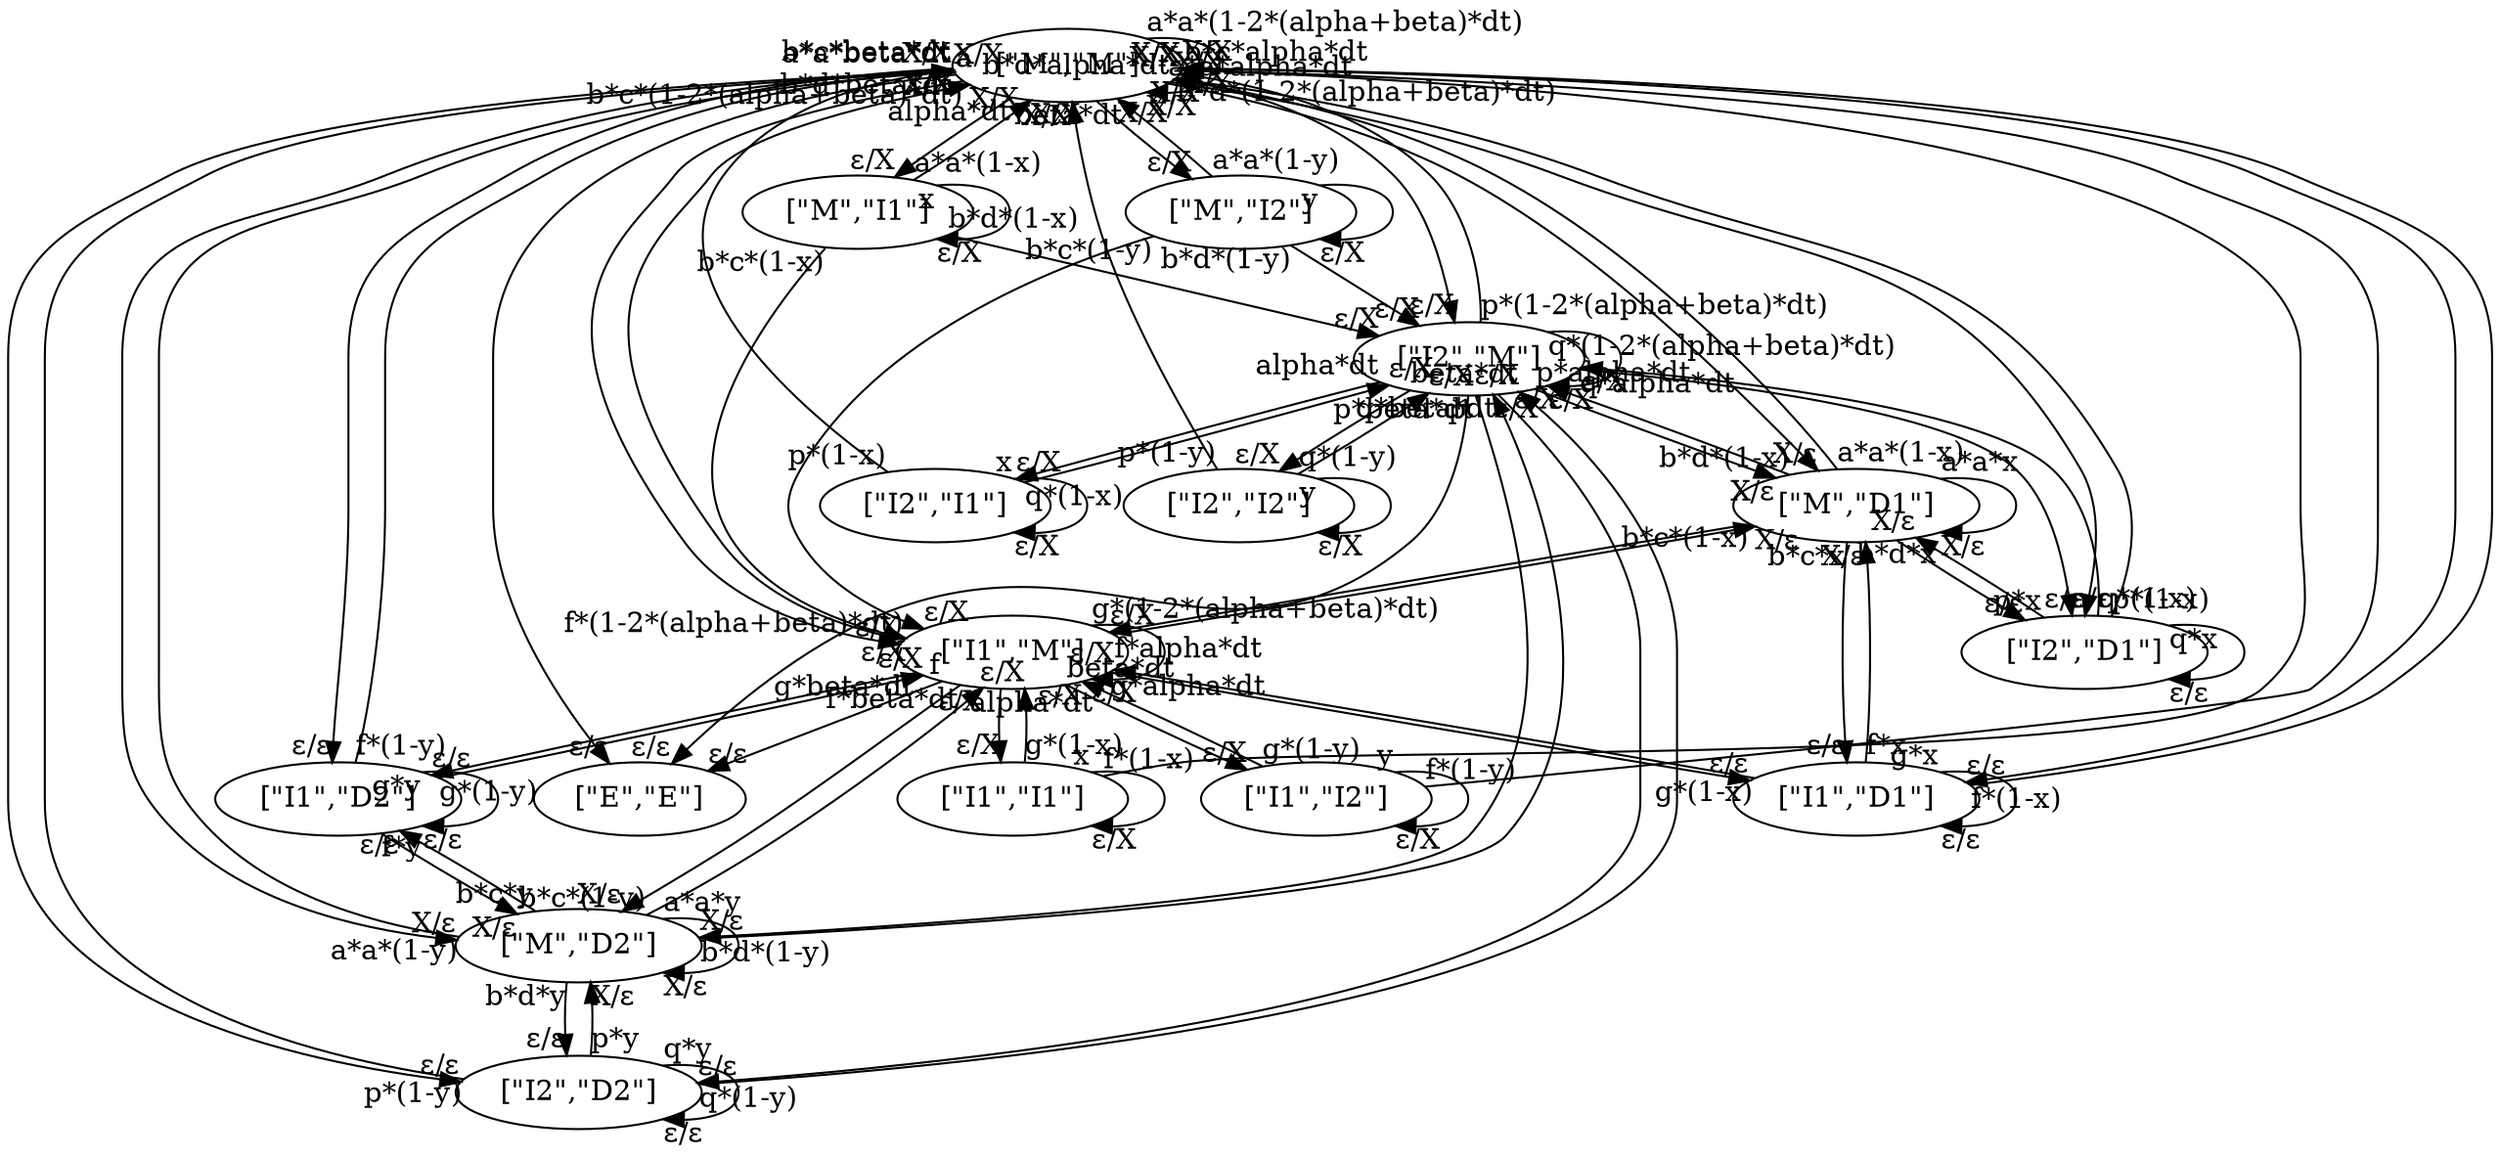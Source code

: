 digraph G {
 0 [label="[\"M\",\"M\"]"];
 1 [label="[\"M\",\"I1\"]"];
 2 [label="[\"M\",\"I2\"]"];
 3 [label="[\"M\",\"D1\"]"];
 4 [label="[\"M\",\"D2\"]"];
 5 [label="[\"I1\",\"M\"]"];
 6 [label="[\"I1\",\"I1\"]"];
 7 [label="[\"I1\",\"I2\"]"];
 8 [label="[\"I1\",\"D1\"]"];
 9 [label="[\"I1\",\"D2\"]"];
 10 [label="[\"I2\",\"M\"]"];
 11 [label="[\"I2\",\"I1\"]"];
 12 [label="[\"I2\",\"I2\"]"];
 13 [label="[\"I2\",\"D1\"]"];
 14 [label="[\"I2\",\"D2\"]"];
 15 [label="[\"E\",\"E\"]"];

 0 -> 1 [headlabel="&epsilon;/X",taillabel="alpha*dt"];
 0 -> 2 [headlabel="&epsilon;/X",taillabel="beta*dt"];
 0 -> 0 [headlabel="X/X",taillabel="a*a*(1-2*(alpha+beta)*dt)"];
 0 -> 3 [headlabel="X/&epsilon;",taillabel="a*a*alpha*dt"];
 0 -> 4 [headlabel="X/&epsilon;",taillabel="a*a*beta*dt"];
 0 -> 5 [headlabel="&epsilon;/X",taillabel="b*c*(1-2*(alpha+beta)*dt)"];
 0 -> 8 [headlabel="&epsilon;/&epsilon;",taillabel="b*c*alpha*dt"];
 0 -> 9 [headlabel="&epsilon;/&epsilon;",taillabel="b*c*beta*dt"];
 0 -> 10 [headlabel="&epsilon;/X",taillabel="b*d*(1-2*(alpha+beta)*dt)"];
 0 -> 13 [headlabel="&epsilon;/&epsilon;",taillabel="b*d*alpha*dt"];
 0 -> 14 [headlabel="&epsilon;/&epsilon;",taillabel="b*d*beta*dt"];
 0 -> 15 [headlabel="&epsilon;/&epsilon;",taillabel="a"];

 1 -> 1 [headlabel="&epsilon;/X",taillabel="x"];
 1 -> 0 [headlabel="X/X",taillabel="a*a*(1-x)"];
 1 -> 5 [headlabel="&epsilon;/X",taillabel="b*c*(1-x)"];
 1 -> 10 [headlabel="&epsilon;/X",taillabel="b*d*(1-x)"];

 2 -> 2 [headlabel="&epsilon;/X",taillabel="y"];
 2 -> 0 [headlabel="X/X",taillabel="a*a*(1-y)"];
 2 -> 5 [headlabel="&epsilon;/X",taillabel="b*c*(1-y)"];
 2 -> 10 [headlabel="&epsilon;/X",taillabel="b*d*(1-y)"];

 3 -> 0 [headlabel="X/X",taillabel="a*a*(1-x)"];
 3 -> 3 [headlabel="X/&epsilon;",taillabel="a*a*x"];
 3 -> 5 [headlabel="&epsilon;/X",taillabel="b*c*(1-x)"];
 3 -> 8 [headlabel="&epsilon;/&epsilon;",taillabel="b*c*x"];
 3 -> 10 [headlabel="&epsilon;/X",taillabel="b*d*(1-x)"];
 3 -> 13 [headlabel="&epsilon;/&epsilon;",taillabel="b*d*x"];

 4 -> 0 [headlabel="X/X",taillabel="a*a*(1-y)"];
 4 -> 4 [headlabel="X/&epsilon;",taillabel="a*a*y"];
 4 -> 5 [headlabel="&epsilon;/X",taillabel="b*c*(1-y)"];
 4 -> 9 [headlabel="&epsilon;/&epsilon;",taillabel="b*c*y"];
 4 -> 10 [headlabel="&epsilon;/X",taillabel="b*d*(1-y)"];
 4 -> 14 [headlabel="&epsilon;/&epsilon;",taillabel="b*d*y"];

 5 -> 6 [headlabel="&epsilon;/X",taillabel="alpha*dt"];
 5 -> 7 [headlabel="&epsilon;/X",taillabel="beta*dt"];
 5 -> 0 [headlabel="X/X",taillabel="f*(1-2*(alpha+beta)*dt)"];
 5 -> 3 [headlabel="X/&epsilon;",taillabel="f*alpha*dt"];
 5 -> 4 [headlabel="X/&epsilon;",taillabel="f*beta*dt"];
 5 -> 5 [headlabel="&epsilon;/X",taillabel="g*(1-2*(alpha+beta)*dt)"];
 5 -> 8 [headlabel="&epsilon;/&epsilon;",taillabel="g*alpha*dt"];
 5 -> 9 [headlabel="&epsilon;/&epsilon;",taillabel="g*beta*dt"];
 5 -> 15 [headlabel="&epsilon;/&epsilon;",taillabel="f"];

 6 -> 6 [headlabel="&epsilon;/X",taillabel="x"];
 6 -> 0 [headlabel="X/X",taillabel="f*(1-x)"];
 6 -> 5 [headlabel="&epsilon;/X",taillabel="g*(1-x)"];

 7 -> 7 [headlabel="&epsilon;/X",taillabel="y"];
 7 -> 0 [headlabel="X/X",taillabel="f*(1-y)"];
 7 -> 5 [headlabel="&epsilon;/X",taillabel="g*(1-y)"];

 8 -> 0 [headlabel="X/X",taillabel="f*(1-x)"];
 8 -> 3 [headlabel="X/&epsilon;",taillabel="f*x"];
 8 -> 5 [headlabel="&epsilon;/X",taillabel="g*(1-x)"];
 8 -> 8 [headlabel="&epsilon;/&epsilon;",taillabel="g*x"];

 9 -> 0 [headlabel="X/X",taillabel="f*(1-y)"];
 9 -> 4 [headlabel="X/&epsilon;",taillabel="f*y"];
 9 -> 5 [headlabel="&epsilon;/X",taillabel="g*(1-y)"];
 9 -> 9 [headlabel="&epsilon;/&epsilon;",taillabel="g*y"];

 10 -> 11 [headlabel="&epsilon;/X",taillabel="alpha*dt"];
 10 -> 12 [headlabel="&epsilon;/X",taillabel="beta*dt"];
 10 -> 0 [headlabel="X/X",taillabel="p*(1-2*(alpha+beta)*dt)"];
 10 -> 3 [headlabel="X/&epsilon;",taillabel="p*alpha*dt"];
 10 -> 4 [headlabel="X/&epsilon;",taillabel="p*beta*dt"];
 10 -> 10 [headlabel="&epsilon;/X",taillabel="q*(1-2*(alpha+beta)*dt)"];
 10 -> 13 [headlabel="&epsilon;/&epsilon;",taillabel="q*alpha*dt"];
 10 -> 14 [headlabel="&epsilon;/&epsilon;",taillabel="q*beta*dt"];
 10 -> 15 [headlabel="&epsilon;/&epsilon;",taillabel="p"];

 11 -> 11 [headlabel="&epsilon;/X",taillabel="x"];
 11 -> 0 [headlabel="X/X",taillabel="p*(1-x)"];
 11 -> 10 [headlabel="&epsilon;/X",taillabel="q*(1-x)"];

 12 -> 12 [headlabel="&epsilon;/X",taillabel="y"];
 12 -> 0 [headlabel="X/X",taillabel="p*(1-y)"];
 12 -> 10 [headlabel="&epsilon;/X",taillabel="q*(1-y)"];

 13 -> 0 [headlabel="X/X",taillabel="p*(1-x)"];
 13 -> 3 [headlabel="X/&epsilon;",taillabel="p*x"];
 13 -> 10 [headlabel="&epsilon;/X",taillabel="q*(1-x)"];
 13 -> 13 [headlabel="&epsilon;/&epsilon;",taillabel="q*x"];

 14 -> 0 [headlabel="X/X",taillabel="p*(1-y)"];
 14 -> 4 [headlabel="X/&epsilon;",taillabel="p*y"];
 14 -> 10 [headlabel="&epsilon;/X",taillabel="q*(1-y)"];
 14 -> 14 [headlabel="&epsilon;/&epsilon;",taillabel="q*y"];


}
